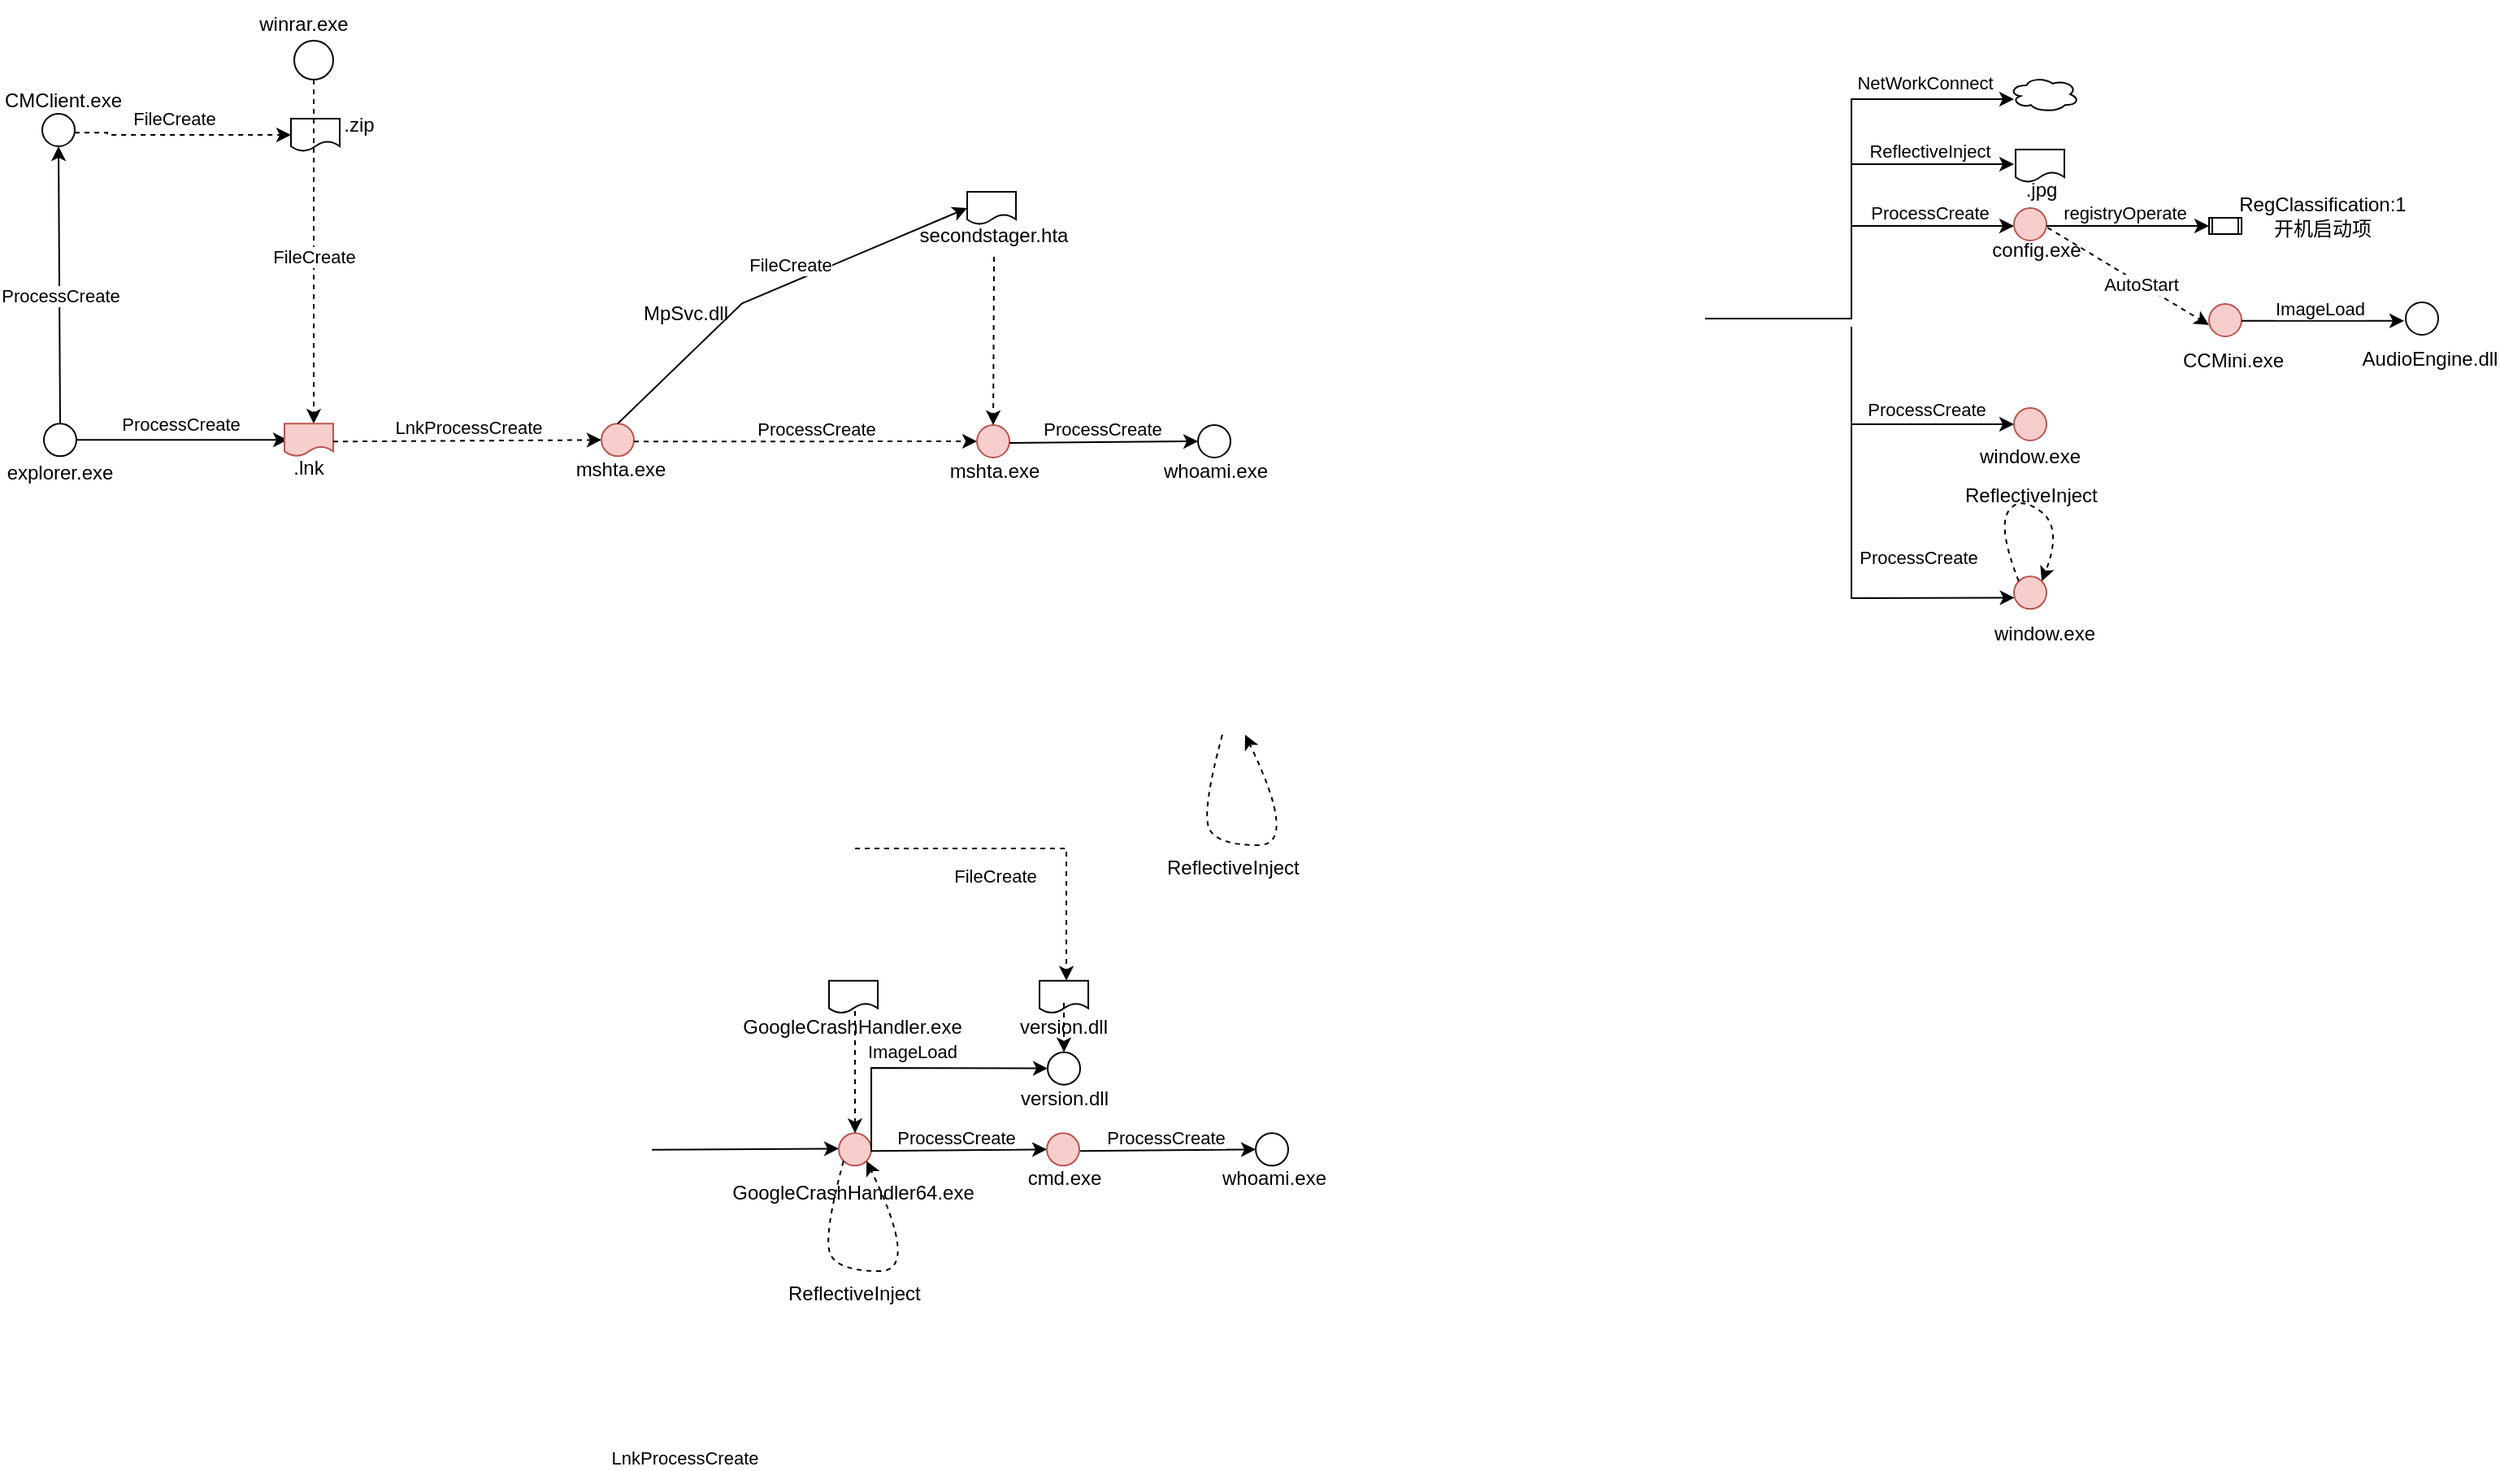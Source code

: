 <mxfile version="24.7.10">
  <diagram name="第 1 页" id="wWaXV8Iv1P5ETPJeivWE">
    <mxGraphModel dx="1036" dy="457" grid="1" gridSize="10" guides="1" tooltips="1" connect="1" arrows="1" fold="1" page="1" pageScale="1" pageWidth="827" pageHeight="1169" math="0" shadow="0">
      <root>
        <mxCell id="0" />
        <mxCell id="1" parent="0" />
        <mxCell id="dokxtogjB8FVwzB_fhUm-1" value="" style="ellipse;whiteSpace=wrap;html=1;aspect=fixed;" vertex="1" parent="1">
          <mxGeometry x="48" y="358.67" width="20" height="20" as="geometry" />
        </mxCell>
        <mxCell id="dokxtogjB8FVwzB_fhUm-2" value="" style="endArrow=classic;html=1;rounded=0;exitX=1;exitY=0.5;exitDx=0;exitDy=0;" edge="1" parent="1" source="dokxtogjB8FVwzB_fhUm-1">
          <mxGeometry width="50" height="50" relative="1" as="geometry">
            <mxPoint x="298" y="353.67" as="sourcePoint" />
            <mxPoint x="198" y="368.67" as="targetPoint" />
          </mxGeometry>
        </mxCell>
        <mxCell id="dokxtogjB8FVwzB_fhUm-3" value="ProcessCreate" style="edgeLabel;html=1;align=center;verticalAlign=middle;resizable=0;points=[];" vertex="1" connectable="0" parent="dokxtogjB8FVwzB_fhUm-2">
          <mxGeometry x="-0.16" y="3" relative="1" as="geometry">
            <mxPoint x="9" y="-7" as="offset" />
          </mxGeometry>
        </mxCell>
        <mxCell id="dokxtogjB8FVwzB_fhUm-4" value="" style="endArrow=classic;html=1;rounded=0;entryX=0;entryY=0.5;entryDx=0;entryDy=0;" edge="1" parent="1" target="dokxtogjB8FVwzB_fhUm-7">
          <mxGeometry width="50" height="50" relative="1" as="geometry">
            <mxPoint x="1160" y="299" as="sourcePoint" />
            <mxPoint x="1208" y="449" as="targetPoint" />
            <Array as="points">
              <mxPoint x="1160" y="359" />
            </Array>
          </mxGeometry>
        </mxCell>
        <mxCell id="dokxtogjB8FVwzB_fhUm-5" value="ProcessCreate" style="edgeLabel;html=1;align=center;verticalAlign=middle;resizable=0;points=[];" vertex="1" connectable="0" parent="dokxtogjB8FVwzB_fhUm-4">
          <mxGeometry x="-0.16" y="3" relative="1" as="geometry">
            <mxPoint x="39" y="-6" as="offset" />
          </mxGeometry>
        </mxCell>
        <mxCell id="dokxtogjB8FVwzB_fhUm-6" value="explorer.exe" style="text;strokeColor=none;align=center;fillColor=none;html=1;verticalAlign=middle;whiteSpace=wrap;rounded=0;" vertex="1" parent="1">
          <mxGeometry x="28" y="373.67" width="60" height="30" as="geometry" />
        </mxCell>
        <mxCell id="dokxtogjB8FVwzB_fhUm-7" value="" style="ellipse;whiteSpace=wrap;html=1;aspect=fixed;fillColor=#f8cecc;strokeColor=#b85450;" vertex="1" parent="1">
          <mxGeometry x="1260" y="349" width="20" height="20" as="geometry" />
        </mxCell>
        <mxCell id="dokxtogjB8FVwzB_fhUm-8" value="window.exe" style="text;strokeColor=none;align=center;fillColor=none;html=1;verticalAlign=middle;whiteSpace=wrap;rounded=0;" vertex="1" parent="1">
          <mxGeometry x="1240" y="364" width="60" height="30" as="geometry" />
        </mxCell>
        <mxCell id="dokxtogjB8FVwzB_fhUm-9" value="" style="endArrow=classic;html=1;rounded=0;exitX=0.5;exitY=0;exitDx=0;exitDy=0;entryX=0.5;entryY=1;entryDx=0;entryDy=0;" edge="1" parent="1" source="dokxtogjB8FVwzB_fhUm-1" target="dokxtogjB8FVwzB_fhUm-11">
          <mxGeometry width="50" height="50" relative="1" as="geometry">
            <mxPoint x="57" y="274.17" as="sourcePoint" />
            <mxPoint x="57" y="190" as="targetPoint" />
          </mxGeometry>
        </mxCell>
        <mxCell id="dokxtogjB8FVwzB_fhUm-10" value="ProcessCreate" style="edgeLabel;html=1;align=center;verticalAlign=middle;resizable=0;points=[];" vertex="1" connectable="0" parent="dokxtogjB8FVwzB_fhUm-9">
          <mxGeometry x="-0.16" y="3" relative="1" as="geometry">
            <mxPoint x="3" y="-7" as="offset" />
          </mxGeometry>
        </mxCell>
        <mxCell id="dokxtogjB8FVwzB_fhUm-11" value="" style="ellipse;whiteSpace=wrap;html=1;aspect=fixed;" vertex="1" parent="1">
          <mxGeometry x="47" y="168" width="20" height="20" as="geometry" />
        </mxCell>
        <mxCell id="dokxtogjB8FVwzB_fhUm-12" value="CMClient.exe" style="text;strokeColor=none;align=center;fillColor=none;html=1;verticalAlign=middle;whiteSpace=wrap;rounded=0;" vertex="1" parent="1">
          <mxGeometry x="30" y="145" width="60" height="30" as="geometry" />
        </mxCell>
        <mxCell id="dokxtogjB8FVwzB_fhUm-13" value="" style="endArrow=classic;html=1;rounded=0;exitX=1;exitY=0.5;exitDx=0;exitDy=0;edgeStyle=elbowEdgeStyle;dashed=1;entryX=0;entryY=0.5;entryDx=0;entryDy=0;" edge="1" parent="1" target="dokxtogjB8FVwzB_fhUm-15">
          <mxGeometry width="50" height="50" relative="1" as="geometry">
            <mxPoint x="67" y="179.58" as="sourcePoint" />
            <mxPoint x="117" y="120" as="targetPoint" />
            <Array as="points">
              <mxPoint x="87" y="180" />
            </Array>
          </mxGeometry>
        </mxCell>
        <mxCell id="dokxtogjB8FVwzB_fhUm-14" value="FileCreate" style="edgeLabel;html=1;align=center;verticalAlign=middle;resizable=0;points=[];" vertex="1" connectable="0" parent="dokxtogjB8FVwzB_fhUm-13">
          <mxGeometry x="-0.16" y="3" relative="1" as="geometry">
            <mxPoint x="6" y="-7" as="offset" />
          </mxGeometry>
        </mxCell>
        <mxCell id="dokxtogjB8FVwzB_fhUm-15" value="" style="shape=document;whiteSpace=wrap;html=1;boundedLbl=1;" vertex="1" parent="1">
          <mxGeometry x="200" y="171" width="30" height="20" as="geometry" />
        </mxCell>
        <mxCell id="dokxtogjB8FVwzB_fhUm-16" value=".zip" style="text;strokeColor=none;align=center;fillColor=none;html=1;verticalAlign=middle;whiteSpace=wrap;rounded=0;" vertex="1" parent="1">
          <mxGeometry x="212" y="160" width="60" height="30" as="geometry" />
        </mxCell>
        <mxCell id="dokxtogjB8FVwzB_fhUm-18" value="" style="ellipse;whiteSpace=wrap;html=1;aspect=fixed;" vertex="1" parent="1">
          <mxGeometry x="202" y="123" width="24" height="24" as="geometry" />
        </mxCell>
        <mxCell id="dokxtogjB8FVwzB_fhUm-19" value="winrar.exe" style="text;strokeColor=none;align=center;fillColor=none;html=1;verticalAlign=middle;whiteSpace=wrap;rounded=0;" vertex="1" parent="1">
          <mxGeometry x="178" y="98" width="60" height="30" as="geometry" />
        </mxCell>
        <mxCell id="dokxtogjB8FVwzB_fhUm-20" value="" style="endArrow=classic;html=1;rounded=0;entryX=0.339;entryY=-0.066;entryDx=0;entryDy=0;entryPerimeter=0;" edge="1" parent="1">
          <mxGeometry width="50" height="50" relative="1" as="geometry">
            <mxPoint x="1160" y="359" as="sourcePoint" />
            <mxPoint x="1260.34" y="465.69" as="targetPoint" />
            <Array as="points">
              <mxPoint x="1160" y="466" />
            </Array>
          </mxGeometry>
        </mxCell>
        <mxCell id="dokxtogjB8FVwzB_fhUm-21" value="ProcessCreate" style="edgeLabel;html=1;align=center;verticalAlign=middle;resizable=0;points=[];" vertex="1" connectable="0" parent="dokxtogjB8FVwzB_fhUm-20">
          <mxGeometry x="-0.16" y="3" relative="1" as="geometry">
            <mxPoint x="38" y="-5" as="offset" />
          </mxGeometry>
        </mxCell>
        <mxCell id="dokxtogjB8FVwzB_fhUm-22" value="" style="endArrow=classic;html=1;rounded=0;exitX=1;exitY=0.5;exitDx=0;exitDy=0;" edge="1" parent="1">
          <mxGeometry width="50" height="50" relative="1" as="geometry">
            <mxPoint x="1070" y="294" as="sourcePoint" />
            <mxPoint x="1260" y="159" as="targetPoint" />
            <Array as="points">
              <mxPoint x="1160" y="294" />
              <mxPoint x="1160" y="159" />
            </Array>
          </mxGeometry>
        </mxCell>
        <mxCell id="dokxtogjB8FVwzB_fhUm-23" value="NetWorkConnect" style="edgeLabel;html=1;align=center;verticalAlign=middle;resizable=0;points=[];" vertex="1" connectable="0" parent="dokxtogjB8FVwzB_fhUm-22">
          <mxGeometry x="0.083" y="3" relative="1" as="geometry">
            <mxPoint x="48" y="-59" as="offset" />
          </mxGeometry>
        </mxCell>
        <mxCell id="dokxtogjB8FVwzB_fhUm-24" value="" style="ellipse;shape=cloud;whiteSpace=wrap;html=1;" vertex="1" parent="1">
          <mxGeometry x="1257" y="145" width="43" height="22" as="geometry" />
        </mxCell>
        <mxCell id="dokxtogjB8FVwzB_fhUm-25" value="" style="endArrow=classic;html=1;rounded=0;" edge="1" parent="1">
          <mxGeometry width="50" height="50" relative="1" as="geometry">
            <mxPoint x="1160" y="199" as="sourcePoint" />
            <mxPoint x="1260" y="199" as="targetPoint" />
          </mxGeometry>
        </mxCell>
        <mxCell id="dokxtogjB8FVwzB_fhUm-26" value="ReflectiveInject" style="edgeLabel;html=1;align=center;verticalAlign=middle;resizable=0;points=[];" vertex="1" connectable="0" parent="dokxtogjB8FVwzB_fhUm-25">
          <mxGeometry x="0.152" y="-2" relative="1" as="geometry">
            <mxPoint x="-10" y="-10" as="offset" />
          </mxGeometry>
        </mxCell>
        <mxCell id="dokxtogjB8FVwzB_fhUm-27" value="" style="shape=document;whiteSpace=wrap;html=1;boundedLbl=1;" vertex="1" parent="1">
          <mxGeometry x="1261" y="190" width="30" height="20" as="geometry" />
        </mxCell>
        <mxCell id="dokxtogjB8FVwzB_fhUm-28" value=".jpg" style="text;strokeColor=none;align=center;fillColor=none;html=1;verticalAlign=middle;whiteSpace=wrap;rounded=0;" vertex="1" parent="1">
          <mxGeometry x="1247" y="200" width="60" height="30" as="geometry" />
        </mxCell>
        <mxCell id="dokxtogjB8FVwzB_fhUm-29" value="" style="endArrow=classic;html=1;rounded=0;" edge="1" parent="1">
          <mxGeometry width="50" height="50" relative="1" as="geometry">
            <mxPoint x="1160" y="237" as="sourcePoint" />
            <mxPoint x="1260" y="237" as="targetPoint" />
          </mxGeometry>
        </mxCell>
        <mxCell id="dokxtogjB8FVwzB_fhUm-30" value="ProcessCreate" style="edgeLabel;html=1;align=center;verticalAlign=middle;resizable=0;points=[];" vertex="1" connectable="0" parent="dokxtogjB8FVwzB_fhUm-29">
          <mxGeometry x="0.152" y="-2" relative="1" as="geometry">
            <mxPoint x="-10" y="-10" as="offset" />
          </mxGeometry>
        </mxCell>
        <mxCell id="dokxtogjB8FVwzB_fhUm-31" value="config.exe" style="text;strokeColor=none;align=center;fillColor=none;html=1;verticalAlign=middle;whiteSpace=wrap;rounded=0;" vertex="1" parent="1">
          <mxGeometry x="1244" y="237" width="60" height="30" as="geometry" />
        </mxCell>
        <mxCell id="dokxtogjB8FVwzB_fhUm-32" value="" style="ellipse;whiteSpace=wrap;html=1;aspect=fixed;fillColor=#f8cecc;strokeColor=#b85450;" vertex="1" parent="1">
          <mxGeometry x="1260" y="226" width="20" height="20" as="geometry" />
        </mxCell>
        <mxCell id="dokxtogjB8FVwzB_fhUm-33" value="" style="endArrow=classic;html=1;rounded=0;" edge="1" parent="1">
          <mxGeometry width="50" height="50" relative="1" as="geometry">
            <mxPoint x="1280" y="237" as="sourcePoint" />
            <mxPoint x="1380" y="237" as="targetPoint" />
          </mxGeometry>
        </mxCell>
        <mxCell id="dokxtogjB8FVwzB_fhUm-34" value="registryOperate" style="edgeLabel;html=1;align=center;verticalAlign=middle;resizable=0;points=[];" vertex="1" connectable="0" parent="dokxtogjB8FVwzB_fhUm-33">
          <mxGeometry x="0.152" y="-2" relative="1" as="geometry">
            <mxPoint x="-10" y="-10" as="offset" />
          </mxGeometry>
        </mxCell>
        <mxCell id="dokxtogjB8FVwzB_fhUm-35" value="RegClassification:1&lt;br&gt;开机启动项" style="text;strokeColor=none;align=center;fillColor=none;html=1;verticalAlign=middle;whiteSpace=wrap;rounded=0;" vertex="1" parent="1">
          <mxGeometry x="1412" y="216" width="76" height="30" as="geometry" />
        </mxCell>
        <mxCell id="dokxtogjB8FVwzB_fhUm-36" value="" style="shape=process;whiteSpace=wrap;html=1;backgroundOutline=1;" vertex="1" parent="1">
          <mxGeometry x="1380" y="232" width="20" height="10" as="geometry" />
        </mxCell>
        <mxCell id="dokxtogjB8FVwzB_fhUm-37" value="" style="endArrow=classic;html=1;rounded=0;exitX=0.611;exitY=0.035;exitDx=0;exitDy=0;exitPerimeter=0;dashed=1;" edge="1" parent="1" source="dokxtogjB8FVwzB_fhUm-31">
          <mxGeometry width="50" height="50" relative="1" as="geometry">
            <mxPoint x="1280" y="298" as="sourcePoint" />
            <mxPoint x="1380" y="298" as="targetPoint" />
          </mxGeometry>
        </mxCell>
        <mxCell id="dokxtogjB8FVwzB_fhUm-38" value="AutoStart" style="edgeLabel;html=1;align=center;verticalAlign=middle;resizable=0;points=[];" vertex="1" connectable="0" parent="dokxtogjB8FVwzB_fhUm-37">
          <mxGeometry x="0.152" y="-2" relative="1" as="geometry">
            <mxPoint x="1" y="-2" as="offset" />
          </mxGeometry>
        </mxCell>
        <mxCell id="dokxtogjB8FVwzB_fhUm-39" value="CCMini.exe" style="text;strokeColor=none;align=center;fillColor=none;html=1;verticalAlign=middle;whiteSpace=wrap;rounded=0;" vertex="1" parent="1">
          <mxGeometry x="1357" y="305" width="76" height="30" as="geometry" />
        </mxCell>
        <mxCell id="dokxtogjB8FVwzB_fhUm-40" value="" style="ellipse;whiteSpace=wrap;html=1;aspect=fixed;fillColor=#f8cecc;strokeColor=#b85450;" vertex="1" parent="1">
          <mxGeometry x="1380" y="285" width="20" height="20" as="geometry" />
        </mxCell>
        <mxCell id="dokxtogjB8FVwzB_fhUm-41" value="" style="endArrow=classic;html=1;rounded=0;" edge="1" parent="1">
          <mxGeometry width="50" height="50" relative="1" as="geometry">
            <mxPoint x="1400" y="295.43" as="sourcePoint" />
            <mxPoint x="1500" y="295.43" as="targetPoint" />
          </mxGeometry>
        </mxCell>
        <mxCell id="dokxtogjB8FVwzB_fhUm-42" value="ImageLoad" style="edgeLabel;html=1;align=center;verticalAlign=middle;resizable=0;points=[];" vertex="1" connectable="0" parent="dokxtogjB8FVwzB_fhUm-41">
          <mxGeometry x="0.152" y="-2" relative="1" as="geometry">
            <mxPoint x="-10" y="-10" as="offset" />
          </mxGeometry>
        </mxCell>
        <mxCell id="dokxtogjB8FVwzB_fhUm-43" value="AudioEngine.dll" style="text;strokeColor=none;align=center;fillColor=none;html=1;verticalAlign=middle;whiteSpace=wrap;rounded=0;" vertex="1" parent="1">
          <mxGeometry x="1478" y="304" width="76" height="30" as="geometry" />
        </mxCell>
        <mxCell id="dokxtogjB8FVwzB_fhUm-44" value="" style="ellipse;whiteSpace=wrap;html=1;aspect=fixed;" vertex="1" parent="1">
          <mxGeometry x="1501" y="284" width="20" height="20" as="geometry" />
        </mxCell>
        <mxCell id="dokxtogjB8FVwzB_fhUm-45" value="" style="ellipse;whiteSpace=wrap;html=1;aspect=fixed;fillColor=#f8cecc;strokeColor=#b85450;" vertex="1" parent="1">
          <mxGeometry x="1260" y="452.67" width="20" height="20" as="geometry" />
        </mxCell>
        <mxCell id="dokxtogjB8FVwzB_fhUm-46" value="window.exe" style="text;strokeColor=none;align=center;fillColor=none;html=1;verticalAlign=middle;whiteSpace=wrap;rounded=0;" vertex="1" parent="1">
          <mxGeometry x="1248.5" y="472.67" width="60" height="30" as="geometry" />
        </mxCell>
        <mxCell id="dokxtogjB8FVwzB_fhUm-47" value="" style="curved=1;endArrow=classic;html=1;rounded=0;exitX=0;exitY=0;exitDx=0;exitDy=0;entryX=1;entryY=0;entryDx=0;entryDy=0;dashed=1;" edge="1" parent="1" source="dokxtogjB8FVwzB_fhUm-45" target="dokxtogjB8FVwzB_fhUm-45">
          <mxGeometry width="50" height="50" relative="1" as="geometry">
            <mxPoint x="1230" y="412.67" as="sourcePoint" />
            <mxPoint x="1280" y="362.67" as="targetPoint" />
            <Array as="points">
              <mxPoint x="1250" y="422.67" />
              <mxPoint x="1263" y="402.67" />
              <mxPoint x="1290" y="422.67" />
            </Array>
          </mxGeometry>
        </mxCell>
        <mxCell id="dokxtogjB8FVwzB_fhUm-48" value="ReflectiveInject" style="text;whiteSpace=wrap;" vertex="1" parent="1">
          <mxGeometry x="1228" y="388.67" width="90" height="20" as="geometry" />
        </mxCell>
        <mxCell id="dokxtogjB8FVwzB_fhUm-49" value="" style="shape=document;whiteSpace=wrap;html=1;boundedLbl=1;" vertex="1" parent="1">
          <mxGeometry x="531.02" y="701.33" width="30" height="20" as="geometry" />
        </mxCell>
        <mxCell id="dokxtogjB8FVwzB_fhUm-50" value="GoogleCrashHandler.exe" style="text;strokeColor=none;align=center;fillColor=none;html=1;verticalAlign=middle;whiteSpace=wrap;rounded=0;" vertex="1" parent="1">
          <mxGeometry x="497.02" y="715" width="97" height="30" as="geometry" />
        </mxCell>
        <mxCell id="dokxtogjB8FVwzB_fhUm-51" value="" style="endArrow=classic;html=1;rounded=0;edgeStyle=elbowEdgeStyle;dashed=1;" edge="1" parent="1">
          <mxGeometry width="50" height="50" relative="1" as="geometry">
            <mxPoint x="547.02" y="620" as="sourcePoint" />
            <mxPoint x="677.02" y="701.33" as="targetPoint" />
            <Array as="points">
              <mxPoint x="677.02" y="621.33" />
            </Array>
          </mxGeometry>
        </mxCell>
        <mxCell id="dokxtogjB8FVwzB_fhUm-52" value="FileCreate" style="edgeLabel;html=1;align=center;verticalAlign=middle;resizable=0;points=[];" vertex="1" connectable="0" parent="dokxtogjB8FVwzB_fhUm-51">
          <mxGeometry x="-0.16" y="3" relative="1" as="geometry">
            <mxPoint x="-3" y="20" as="offset" />
          </mxGeometry>
        </mxCell>
        <mxCell id="dokxtogjB8FVwzB_fhUm-53" value="" style="shape=document;whiteSpace=wrap;html=1;boundedLbl=1;" vertex="1" parent="1">
          <mxGeometry x="660.52" y="701.33" width="30" height="20" as="geometry" />
        </mxCell>
        <mxCell id="dokxtogjB8FVwzB_fhUm-54" value="version.dll" style="text;strokeColor=none;align=center;fillColor=none;html=1;verticalAlign=middle;whiteSpace=wrap;rounded=0;" vertex="1" parent="1">
          <mxGeometry x="627.02" y="715" width="97" height="30" as="geometry" />
        </mxCell>
        <mxCell id="dokxtogjB8FVwzB_fhUm-55" value="" style="endArrow=classic;html=1;rounded=0;exitX=1;exitY=0.5;exitDx=0;exitDy=0;" edge="1" parent="1">
          <mxGeometry width="50" height="50" relative="1" as="geometry">
            <mxPoint x="422.02" y="805.34" as="sourcePoint" />
            <mxPoint x="537.02" y="804.67" as="targetPoint" />
          </mxGeometry>
        </mxCell>
        <mxCell id="dokxtogjB8FVwzB_fhUm-56" value="LnkProcessCreate" style="edgeLabel;html=1;align=center;verticalAlign=middle;resizable=0;points=[];" vertex="1" connectable="0" parent="dokxtogjB8FVwzB_fhUm-55">
          <mxGeometry x="-0.16" y="3" relative="1" as="geometry">
            <mxPoint x="-29" y="193" as="offset" />
          </mxGeometry>
        </mxCell>
        <mxCell id="dokxtogjB8FVwzB_fhUm-57" value="" style="ellipse;whiteSpace=wrap;html=1;aspect=fixed;fillColor=#f8cecc;strokeColor=#b85450;" vertex="1" parent="1">
          <mxGeometry x="537.02" y="795.17" width="20" height="20" as="geometry" />
        </mxCell>
        <mxCell id="dokxtogjB8FVwzB_fhUm-58" value="" style="endArrow=classic;html=1;rounded=0;entryX=0.5;entryY=0;entryDx=0;entryDy=0;dashed=1;" edge="1" parent="1" target="dokxtogjB8FVwzB_fhUm-57">
          <mxGeometry width="50" height="50" relative="1" as="geometry">
            <mxPoint x="547.02" y="720" as="sourcePoint" />
            <mxPoint x="687.02" y="759.5" as="targetPoint" />
          </mxGeometry>
        </mxCell>
        <mxCell id="dokxtogjB8FVwzB_fhUm-59" value="" style="endArrow=classic;html=1;rounded=0;exitX=1;exitY=0.5;exitDx=0;exitDy=0;entryX=0;entryY=0.5;entryDx=0;entryDy=0;" edge="1" parent="1" target="dokxtogjB8FVwzB_fhUm-61">
          <mxGeometry width="50" height="50" relative="1" as="geometry">
            <mxPoint x="557.02" y="806.5" as="sourcePoint" />
            <mxPoint x="672.02" y="805.83" as="targetPoint" />
            <Array as="points">
              <mxPoint x="557.02" y="755" />
            </Array>
          </mxGeometry>
        </mxCell>
        <mxCell id="dokxtogjB8FVwzB_fhUm-60" value="ImageLoad" style="edgeLabel;html=1;align=center;verticalAlign=middle;resizable=0;points=[];" vertex="1" connectable="0" parent="dokxtogjB8FVwzB_fhUm-59">
          <mxGeometry x="-0.16" y="3" relative="1" as="geometry">
            <mxPoint x="9" y="-7" as="offset" />
          </mxGeometry>
        </mxCell>
        <mxCell id="dokxtogjB8FVwzB_fhUm-61" value="" style="ellipse;whiteSpace=wrap;html=1;aspect=fixed;" vertex="1" parent="1">
          <mxGeometry x="665.52" y="745.33" width="20" height="20" as="geometry" />
        </mxCell>
        <mxCell id="dokxtogjB8FVwzB_fhUm-62" value="version.dll" style="text;strokeColor=none;align=center;fillColor=none;html=1;verticalAlign=middle;whiteSpace=wrap;rounded=0;" vertex="1" parent="1">
          <mxGeometry x="645.52" y="759.0" width="60" height="30" as="geometry" />
        </mxCell>
        <mxCell id="dokxtogjB8FVwzB_fhUm-63" value="" style="endArrow=classic;html=1;rounded=0;entryX=0.5;entryY=0;entryDx=0;entryDy=0;dashed=1;exitX=0.5;exitY=0;exitDx=0;exitDy=0;" edge="1" parent="1" source="dokxtogjB8FVwzB_fhUm-54" target="dokxtogjB8FVwzB_fhUm-61">
          <mxGeometry width="50" height="50" relative="1" as="geometry">
            <mxPoint x="682.02" y="719.83" as="sourcePoint" />
            <mxPoint x="822.02" y="759.33" as="targetPoint" />
          </mxGeometry>
        </mxCell>
        <mxCell id="dokxtogjB8FVwzB_fhUm-64" value="" style="endArrow=classic;html=1;rounded=0;entryX=0;entryY=0.5;entryDx=0;entryDy=0;" edge="1" parent="1" target="dokxtogjB8FVwzB_fhUm-67">
          <mxGeometry width="50" height="50" relative="1" as="geometry">
            <mxPoint x="557.02" y="806.17" as="sourcePoint" />
            <mxPoint x="657.02" y="806.17" as="targetPoint" />
          </mxGeometry>
        </mxCell>
        <mxCell id="dokxtogjB8FVwzB_fhUm-65" value="ProcessCreate" style="edgeLabel;html=1;align=center;verticalAlign=middle;resizable=0;points=[];" vertex="1" connectable="0" parent="dokxtogjB8FVwzB_fhUm-64">
          <mxGeometry x="0.152" y="-2" relative="1" as="geometry">
            <mxPoint x="-10" y="-10" as="offset" />
          </mxGeometry>
        </mxCell>
        <mxCell id="dokxtogjB8FVwzB_fhUm-66" value="cmd.exe" style="text;strokeColor=none;align=center;fillColor=none;html=1;verticalAlign=middle;whiteSpace=wrap;rounded=0;" vertex="1" parent="1">
          <mxGeometry x="646.02" y="808.17" width="60" height="30" as="geometry" />
        </mxCell>
        <mxCell id="dokxtogjB8FVwzB_fhUm-67" value="" style="ellipse;whiteSpace=wrap;html=1;aspect=fixed;fillColor=#f8cecc;strokeColor=#b85450;" vertex="1" parent="1">
          <mxGeometry x="665.02" y="795.17" width="20" height="20" as="geometry" />
        </mxCell>
        <mxCell id="dokxtogjB8FVwzB_fhUm-68" value="" style="endArrow=classic;html=1;rounded=0;entryX=0;entryY=0.5;entryDx=0;entryDy=0;" edge="1" parent="1" target="dokxtogjB8FVwzB_fhUm-71">
          <mxGeometry width="50" height="50" relative="1" as="geometry">
            <mxPoint x="685.52" y="806.17" as="sourcePoint" />
            <mxPoint x="785.52" y="806.17" as="targetPoint" />
          </mxGeometry>
        </mxCell>
        <mxCell id="dokxtogjB8FVwzB_fhUm-69" value="ProcessCreate" style="edgeLabel;html=1;align=center;verticalAlign=middle;resizable=0;points=[];" vertex="1" connectable="0" parent="dokxtogjB8FVwzB_fhUm-68">
          <mxGeometry x="0.152" y="-2" relative="1" as="geometry">
            <mxPoint x="-10" y="-10" as="offset" />
          </mxGeometry>
        </mxCell>
        <mxCell id="dokxtogjB8FVwzB_fhUm-70" value="whoami.exe" style="text;strokeColor=none;align=center;fillColor=none;html=1;verticalAlign=middle;whiteSpace=wrap;rounded=0;" vertex="1" parent="1">
          <mxGeometry x="774.52" y="808.17" width="60" height="30" as="geometry" />
        </mxCell>
        <mxCell id="dokxtogjB8FVwzB_fhUm-71" value="" style="ellipse;whiteSpace=wrap;html=1;aspect=fixed;" vertex="1" parent="1">
          <mxGeometry x="793.52" y="795.17" width="20" height="20" as="geometry" />
        </mxCell>
        <mxCell id="dokxtogjB8FVwzB_fhUm-72" value="" style="curved=1;endArrow=classic;html=1;rounded=0;exitX=0;exitY=1;exitDx=0;exitDy=0;entryX=1;entryY=1;entryDx=0;entryDy=0;dashed=1;" edge="1" parent="1" source="dokxtogjB8FVwzB_fhUm-57" target="dokxtogjB8FVwzB_fhUm-57">
          <mxGeometry width="50" height="50" relative="1" as="geometry">
            <mxPoint x="544.02" y="892.67" as="sourcePoint" />
            <mxPoint x="594.02" y="842.67" as="targetPoint" />
            <Array as="points">
              <mxPoint x="527.02" y="860" />
              <mxPoint x="537.02" y="880" />
              <mxPoint x="587.02" y="880" />
            </Array>
          </mxGeometry>
        </mxCell>
        <mxCell id="dokxtogjB8FVwzB_fhUm-73" value="ReflectiveInject" style="text;whiteSpace=wrap;" vertex="1" parent="1">
          <mxGeometry x="504.02" y="880" width="90" height="20" as="geometry" />
        </mxCell>
        <mxCell id="dokxtogjB8FVwzB_fhUm-74" value="GoogleCrashHandler64.exe" style="text;strokeColor=none;align=center;fillColor=none;html=1;verticalAlign=middle;whiteSpace=wrap;rounded=0;" vertex="1" parent="1">
          <mxGeometry x="515.52" y="817.0" width="60" height="30" as="geometry" />
        </mxCell>
        <mxCell id="dokxtogjB8FVwzB_fhUm-75" value="" style="endArrow=classic;html=1;rounded=0;exitX=0.5;exitY=1;exitDx=0;exitDy=0;edgeStyle=elbowEdgeStyle;dashed=1;" edge="1" parent="1" source="dokxtogjB8FVwzB_fhUm-18" target="dokxtogjB8FVwzB_fhUm-77">
          <mxGeometry width="50" height="50" relative="1" as="geometry">
            <mxPoint x="214" y="147" as="sourcePoint" />
            <mxPoint x="214" y="350" as="targetPoint" />
            <Array as="points" />
          </mxGeometry>
        </mxCell>
        <mxCell id="dokxtogjB8FVwzB_fhUm-76" value="FileCreate" style="edgeLabel;html=1;align=center;verticalAlign=middle;resizable=0;points=[];" vertex="1" connectable="0" parent="dokxtogjB8FVwzB_fhUm-75">
          <mxGeometry x="-0.16" y="3" relative="1" as="geometry">
            <mxPoint x="-3" y="20" as="offset" />
          </mxGeometry>
        </mxCell>
        <mxCell id="dokxtogjB8FVwzB_fhUm-77" value="" style="shape=document;whiteSpace=wrap;html=1;boundedLbl=1;fillColor=#f8cecc;strokeColor=#b85450;" vertex="1" parent="1">
          <mxGeometry x="196" y="358.67" width="30" height="20" as="geometry" />
        </mxCell>
        <mxCell id="dokxtogjB8FVwzB_fhUm-79" value=".lnk" style="text;strokeColor=none;align=center;fillColor=none;html=1;verticalAlign=middle;whiteSpace=wrap;rounded=0;" vertex="1" parent="1">
          <mxGeometry x="181" y="370.5" width="60" height="30" as="geometry" />
        </mxCell>
        <mxCell id="dokxtogjB8FVwzB_fhUm-85" value="" style="endArrow=classic;html=1;rounded=0;entryX=0;entryY=0.5;entryDx=0;entryDy=0;dashed=1;" edge="1" parent="1" target="dokxtogjB8FVwzB_fhUm-87">
          <mxGeometry width="50" height="50" relative="1" as="geometry">
            <mxPoint x="226" y="369.67" as="sourcePoint" />
            <mxPoint x="326" y="369.67" as="targetPoint" />
          </mxGeometry>
        </mxCell>
        <mxCell id="dokxtogjB8FVwzB_fhUm-86" value="LnkProcessCreate" style="edgeLabel;html=1;align=center;verticalAlign=middle;resizable=0;points=[];" vertex="1" connectable="0" parent="dokxtogjB8FVwzB_fhUm-85">
          <mxGeometry x="0.152" y="-2" relative="1" as="geometry">
            <mxPoint x="-12" y="-10" as="offset" />
          </mxGeometry>
        </mxCell>
        <mxCell id="dokxtogjB8FVwzB_fhUm-87" value="" style="ellipse;whiteSpace=wrap;html=1;aspect=fixed;fillColor=#f8cecc;strokeColor=#b85450;" vertex="1" parent="1">
          <mxGeometry x="391" y="358.67" width="20" height="20" as="geometry" />
        </mxCell>
        <mxCell id="dokxtogjB8FVwzB_fhUm-88" value="mshta.exe" style="text;strokeColor=none;align=center;fillColor=none;html=1;verticalAlign=middle;whiteSpace=wrap;rounded=0;" vertex="1" parent="1">
          <mxGeometry x="373" y="371.67" width="60" height="30" as="geometry" />
        </mxCell>
        <mxCell id="dokxtogjB8FVwzB_fhUm-89" value="" style="endArrow=classic;html=1;rounded=0;entryX=0;entryY=0.5;entryDx=0;entryDy=0;dashed=1;" edge="1" parent="1" target="dokxtogjB8FVwzB_fhUm-91">
          <mxGeometry width="50" height="50" relative="1" as="geometry">
            <mxPoint x="411" y="369.67" as="sourcePoint" />
            <mxPoint x="511" y="369.67" as="targetPoint" />
          </mxGeometry>
        </mxCell>
        <mxCell id="dokxtogjB8FVwzB_fhUm-90" value="ProcessCreate" style="edgeLabel;html=1;align=center;verticalAlign=middle;resizable=0;points=[];" vertex="1" connectable="0" parent="dokxtogjB8FVwzB_fhUm-89">
          <mxGeometry x="0.152" y="-2" relative="1" as="geometry">
            <mxPoint x="-10" y="-10" as="offset" />
          </mxGeometry>
        </mxCell>
        <mxCell id="dokxtogjB8FVwzB_fhUm-91" value="" style="ellipse;whiteSpace=wrap;html=1;aspect=fixed;fillColor=#f8cecc;strokeColor=#b85450;" vertex="1" parent="1">
          <mxGeometry x="622.02" y="359.5" width="20" height="20" as="geometry" />
        </mxCell>
        <mxCell id="dokxtogjB8FVwzB_fhUm-92" value="mshta.exe" style="text;strokeColor=none;align=center;fillColor=none;html=1;verticalAlign=middle;whiteSpace=wrap;rounded=0;" vertex="1" parent="1">
          <mxGeometry x="603.02" y="372.5" width="60" height="30" as="geometry" />
        </mxCell>
        <mxCell id="dokxtogjB8FVwzB_fhUm-93" value="" style="endArrow=classic;html=1;rounded=0;entryX=0;entryY=0.5;entryDx=0;entryDy=0;" edge="1" parent="1" target="dokxtogjB8FVwzB_fhUm-95">
          <mxGeometry width="50" height="50" relative="1" as="geometry">
            <mxPoint x="642.02" y="370.5" as="sourcePoint" />
            <mxPoint x="742.02" y="370.5" as="targetPoint" />
          </mxGeometry>
        </mxCell>
        <mxCell id="dokxtogjB8FVwzB_fhUm-94" value="ProcessCreate" style="edgeLabel;html=1;align=center;verticalAlign=middle;resizable=0;points=[];" vertex="1" connectable="0" parent="dokxtogjB8FVwzB_fhUm-93">
          <mxGeometry x="0.152" y="-2" relative="1" as="geometry">
            <mxPoint x="-10" y="-10" as="offset" />
          </mxGeometry>
        </mxCell>
        <mxCell id="dokxtogjB8FVwzB_fhUm-95" value="" style="ellipse;whiteSpace=wrap;html=1;aspect=fixed;" vertex="1" parent="1">
          <mxGeometry x="758.02" y="359.5" width="20" height="20" as="geometry" />
        </mxCell>
        <mxCell id="dokxtogjB8FVwzB_fhUm-96" value="whoami.exe" style="text;strokeColor=none;align=center;fillColor=none;html=1;verticalAlign=middle;whiteSpace=wrap;rounded=0;" vertex="1" parent="1">
          <mxGeometry x="739.02" y="372.5" width="60" height="30" as="geometry" />
        </mxCell>
        <mxCell id="dokxtogjB8FVwzB_fhUm-100" value="MpSvc.dll" style="text;strokeColor=none;align=center;fillColor=none;html=1;verticalAlign=middle;whiteSpace=wrap;rounded=0;" vertex="1" parent="1">
          <mxGeometry x="413" y="276.33" width="60" height="30" as="geometry" />
        </mxCell>
        <mxCell id="dokxtogjB8FVwzB_fhUm-103" value="" style="endArrow=classic;html=1;rounded=0;entryX=0;entryY=0.5;entryDx=0;entryDy=0;exitX=0.5;exitY=0;exitDx=0;exitDy=0;" edge="1" parent="1" source="dokxtogjB8FVwzB_fhUm-87" target="dokxtogjB8FVwzB_fhUm-105">
          <mxGeometry width="50" height="50" relative="1" as="geometry">
            <mxPoint x="455.02" y="363.17" as="sourcePoint" />
            <mxPoint x="563.52" y="362.0" as="targetPoint" />
            <Array as="points">
              <mxPoint x="477.52" y="284.67" />
            </Array>
          </mxGeometry>
        </mxCell>
        <mxCell id="dokxtogjB8FVwzB_fhUm-104" value="FileCreate" style="edgeLabel;html=1;align=center;verticalAlign=middle;resizable=0;points=[];" vertex="1" connectable="0" parent="dokxtogjB8FVwzB_fhUm-103">
          <mxGeometry x="0.152" y="-2" relative="1" as="geometry">
            <mxPoint x="-10" y="-10" as="offset" />
          </mxGeometry>
        </mxCell>
        <mxCell id="dokxtogjB8FVwzB_fhUm-105" value="" style="shape=document;whiteSpace=wrap;html=1;boundedLbl=1;" vertex="1" parent="1">
          <mxGeometry x="616.02" y="216" width="30" height="20" as="geometry" />
        </mxCell>
        <mxCell id="dokxtogjB8FVwzB_fhUm-106" value="secondstager.hta" style="text;strokeColor=none;align=center;fillColor=none;html=1;verticalAlign=middle;whiteSpace=wrap;rounded=0;" vertex="1" parent="1">
          <mxGeometry x="600.02" y="230" width="65" height="26" as="geometry" />
        </mxCell>
        <mxCell id="dokxtogjB8FVwzB_fhUm-113" value="" style="curved=1;endArrow=classic;html=1;rounded=0;exitX=0;exitY=1;exitDx=0;exitDy=0;entryX=1;entryY=1;entryDx=0;entryDy=0;dashed=1;" edge="1" parent="1">
          <mxGeometry width="50" height="50" relative="1" as="geometry">
            <mxPoint x="772.98" y="550" as="sourcePoint" />
            <mxPoint x="786.98" y="550" as="targetPoint" />
            <Array as="points">
              <mxPoint x="760" y="598" />
              <mxPoint x="770" y="618" />
              <mxPoint x="820" y="618" />
            </Array>
          </mxGeometry>
        </mxCell>
        <mxCell id="dokxtogjB8FVwzB_fhUm-114" value="ReflectiveInject" style="text;whiteSpace=wrap;" vertex="1" parent="1">
          <mxGeometry x="737" y="618" width="90" height="20" as="geometry" />
        </mxCell>
        <mxCell id="dokxtogjB8FVwzB_fhUm-125" value="" style="endArrow=classic;html=1;rounded=0;exitX=0.5;exitY=1;exitDx=0;exitDy=0;entryX=0.5;entryY=0;entryDx=0;entryDy=0;dashed=1;" edge="1" parent="1" source="dokxtogjB8FVwzB_fhUm-106" target="dokxtogjB8FVwzB_fhUm-91">
          <mxGeometry width="50" height="50" relative="1" as="geometry">
            <mxPoint x="450" y="240" as="sourcePoint" />
            <mxPoint x="500" y="190" as="targetPoint" />
          </mxGeometry>
        </mxCell>
      </root>
    </mxGraphModel>
  </diagram>
</mxfile>
